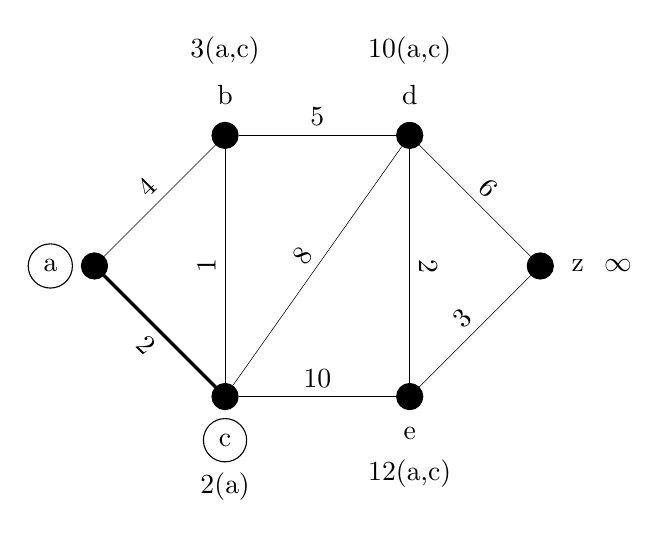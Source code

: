 \begin{tikzpicture}
    [n/.style={circle,draw},node distance=2cm,
    dot/.style={circle,draw,fill=black,minimum size=1pt}]
    \node[dot] (a){};
    \node[n,node distance=1mm] (texta)[left=of a]{a};
    % \node[node distance=.1mm] (textaa)[left=of texta]{0};
    \node[dot](b)[above right=of a]{};
    \node[node distance=1mm] (textb)[above=of b]{b};
    \node[node distance=.1mm] (textbb)[above=of textb]{3(a,c)};
    \node[dot](c)[below right=of a]{};
    \node[n,node distance=1mm] (textc)[below=of c]{c};
    \node[node distance=.1mm] (textcc)[below=of textc]{2(a)};
    \node[dot](d)[right=of b]{};
    \node[node distance=1mm] (textd)[above=of d]{d};
    \node[node distance=.1mm] (textdd)[above=of textd]{10(a,c)};
    \node[dot](e)[right=of c]{};
    \node[node distance=1mm] (texte)[below=of e]{e};
    \node[node distance=.1mm] (textee)[below=of texte]{12(a,c)};
    \node[dot](z)[above right=of e]{};
    \node[node distance=1mm] (textz)[right=of z]{z};
    \node[node distance=.1mm] (textzz)[right=of textz]{$ \infty $};
    \path[-](c) edge[very thin] node[above,sloped]{1}(b)
                edge[very thick] node[below,sloped]{2}(a)    
                edge[very thin] node[above,sloped]{8}(d)
                edge[very thin] node[above,sloped]{10}(e)
            (b) edge[very thin] node[above,sloped]{4}(a)
                edge[very thin] node[above,sloped]{5}(d)
            (z) edge[very thin] node[above,sloped]{6}(d)
                edge[very thin] node[above,sloped]{3}(e)
            (d) edge[very thin] node[above,sloped]{2}(e);
\end{tikzpicture}